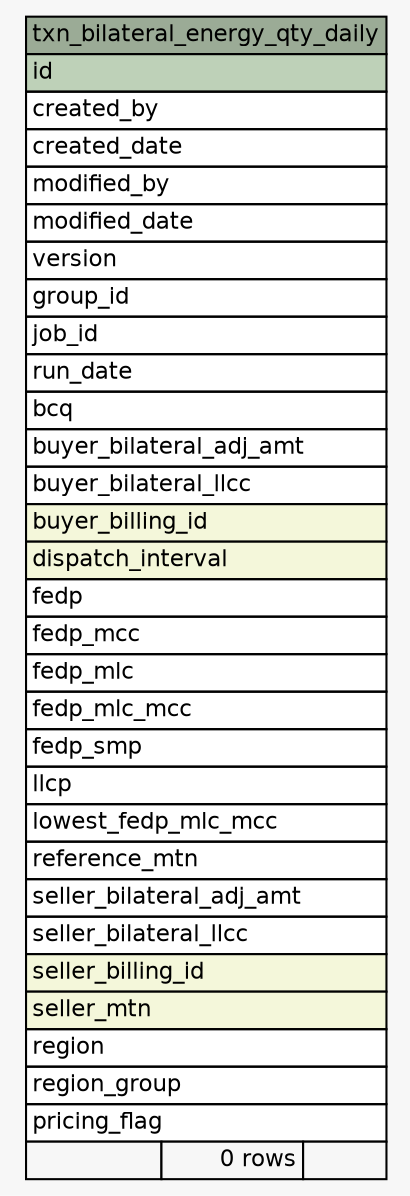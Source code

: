 // dot 2.36.0 on Mac OS X 10.12.6
// SchemaSpy rev 590
digraph "txn_bilateral_energy_qty_daily" {
  graph [
    rankdir="RL"
    bgcolor="#f7f7f7"
    nodesep="0.18"
    ranksep="0.46"
    fontname="Helvetica"
    fontsize="11"
  ];
  node [
    fontname="Helvetica"
    fontsize="11"
    shape="plaintext"
  ];
  edge [
    arrowsize="0.8"
  ];
  "txn_bilateral_energy_qty_daily" [
    label=<
    <TABLE BORDER="0" CELLBORDER="1" CELLSPACING="0" BGCOLOR="#ffffff">
      <TR><TD COLSPAN="3" BGCOLOR="#9bab96" ALIGN="CENTER">txn_bilateral_energy_qty_daily</TD></TR>
      <TR><TD PORT="id" COLSPAN="3" BGCOLOR="#bed1b8" ALIGN="LEFT">id</TD></TR>
      <TR><TD PORT="created_by" COLSPAN="3" ALIGN="LEFT">created_by</TD></TR>
      <TR><TD PORT="created_date" COLSPAN="3" ALIGN="LEFT">created_date</TD></TR>
      <TR><TD PORT="modified_by" COLSPAN="3" ALIGN="LEFT">modified_by</TD></TR>
      <TR><TD PORT="modified_date" COLSPAN="3" ALIGN="LEFT">modified_date</TD></TR>
      <TR><TD PORT="version" COLSPAN="3" ALIGN="LEFT">version</TD></TR>
      <TR><TD PORT="group_id" COLSPAN="3" ALIGN="LEFT">group_id</TD></TR>
      <TR><TD PORT="job_id" COLSPAN="3" ALIGN="LEFT">job_id</TD></TR>
      <TR><TD PORT="run_date" COLSPAN="3" ALIGN="LEFT">run_date</TD></TR>
      <TR><TD PORT="bcq" COLSPAN="3" ALIGN="LEFT">bcq</TD></TR>
      <TR><TD PORT="buyer_bilateral_adj_amt" COLSPAN="3" ALIGN="LEFT">buyer_bilateral_adj_amt</TD></TR>
      <TR><TD PORT="buyer_bilateral_llcc" COLSPAN="3" ALIGN="LEFT">buyer_bilateral_llcc</TD></TR>
      <TR><TD PORT="buyer_billing_id" COLSPAN="3" BGCOLOR="#f4f7da" ALIGN="LEFT">buyer_billing_id</TD></TR>
      <TR><TD PORT="dispatch_interval" COLSPAN="3" BGCOLOR="#f4f7da" ALIGN="LEFT">dispatch_interval</TD></TR>
      <TR><TD PORT="fedp" COLSPAN="3" ALIGN="LEFT">fedp</TD></TR>
      <TR><TD PORT="fedp_mcc" COLSPAN="3" ALIGN="LEFT">fedp_mcc</TD></TR>
      <TR><TD PORT="fedp_mlc" COLSPAN="3" ALIGN="LEFT">fedp_mlc</TD></TR>
      <TR><TD PORT="fedp_mlc_mcc" COLSPAN="3" ALIGN="LEFT">fedp_mlc_mcc</TD></TR>
      <TR><TD PORT="fedp_smp" COLSPAN="3" ALIGN="LEFT">fedp_smp</TD></TR>
      <TR><TD PORT="llcp" COLSPAN="3" ALIGN="LEFT">llcp</TD></TR>
      <TR><TD PORT="lowest_fedp_mlc_mcc" COLSPAN="3" ALIGN="LEFT">lowest_fedp_mlc_mcc</TD></TR>
      <TR><TD PORT="reference_mtn" COLSPAN="3" ALIGN="LEFT">reference_mtn</TD></TR>
      <TR><TD PORT="seller_bilateral_adj_amt" COLSPAN="3" ALIGN="LEFT">seller_bilateral_adj_amt</TD></TR>
      <TR><TD PORT="seller_bilateral_llcc" COLSPAN="3" ALIGN="LEFT">seller_bilateral_llcc</TD></TR>
      <TR><TD PORT="seller_billing_id" COLSPAN="3" BGCOLOR="#f4f7da" ALIGN="LEFT">seller_billing_id</TD></TR>
      <TR><TD PORT="seller_mtn" COLSPAN="3" BGCOLOR="#f4f7da" ALIGN="LEFT">seller_mtn</TD></TR>
      <TR><TD PORT="region" COLSPAN="3" ALIGN="LEFT">region</TD></TR>
      <TR><TD PORT="region_group" COLSPAN="3" ALIGN="LEFT">region_group</TD></TR>
      <TR><TD PORT="pricing_flag" COLSPAN="3" ALIGN="LEFT">pricing_flag</TD></TR>
      <TR><TD ALIGN="LEFT" BGCOLOR="#f7f7f7">  </TD><TD ALIGN="RIGHT" BGCOLOR="#f7f7f7">0 rows</TD><TD ALIGN="RIGHT" BGCOLOR="#f7f7f7">  </TD></TR>
    </TABLE>>
    URL="tables/txn_bilateral_energy_qty_daily.html"
    tooltip="txn_bilateral_energy_qty_daily"
  ];
}
